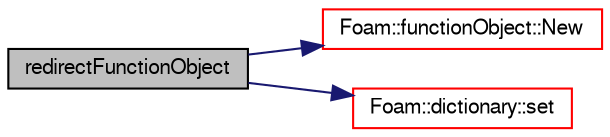 digraph "redirectFunctionObject"
{
  bgcolor="transparent";
  edge [fontname="FreeSans",fontsize="10",labelfontname="FreeSans",labelfontsize="10"];
  node [fontname="FreeSans",fontsize="10",shape=record];
  rankdir="LR";
  Node36 [label="redirectFunctionObject",height=0.2,width=0.4,color="black", fillcolor="grey75", style="filled", fontcolor="black"];
  Node36 -> Node37 [color="midnightblue",fontsize="10",style="solid",fontname="FreeSans"];
  Node37 [label="Foam::functionObject::New",height=0.2,width=0.4,color="red",URL="$a26114.html#ad536b480d59e19dd964044926f3327e8",tooltip="Select from dictionary, based on its \"type\" entry. "];
  Node36 -> Node339 [color="midnightblue",fontsize="10",style="solid",fontname="FreeSans"];
  Node339 [label="Foam::dictionary::set",height=0.2,width=0.4,color="red",URL="$a26014.html#a8396ca7a6d20d7aeebc8b1ac9e18460b",tooltip="Assign a new entry, overwrite any existing entry. "];
}
